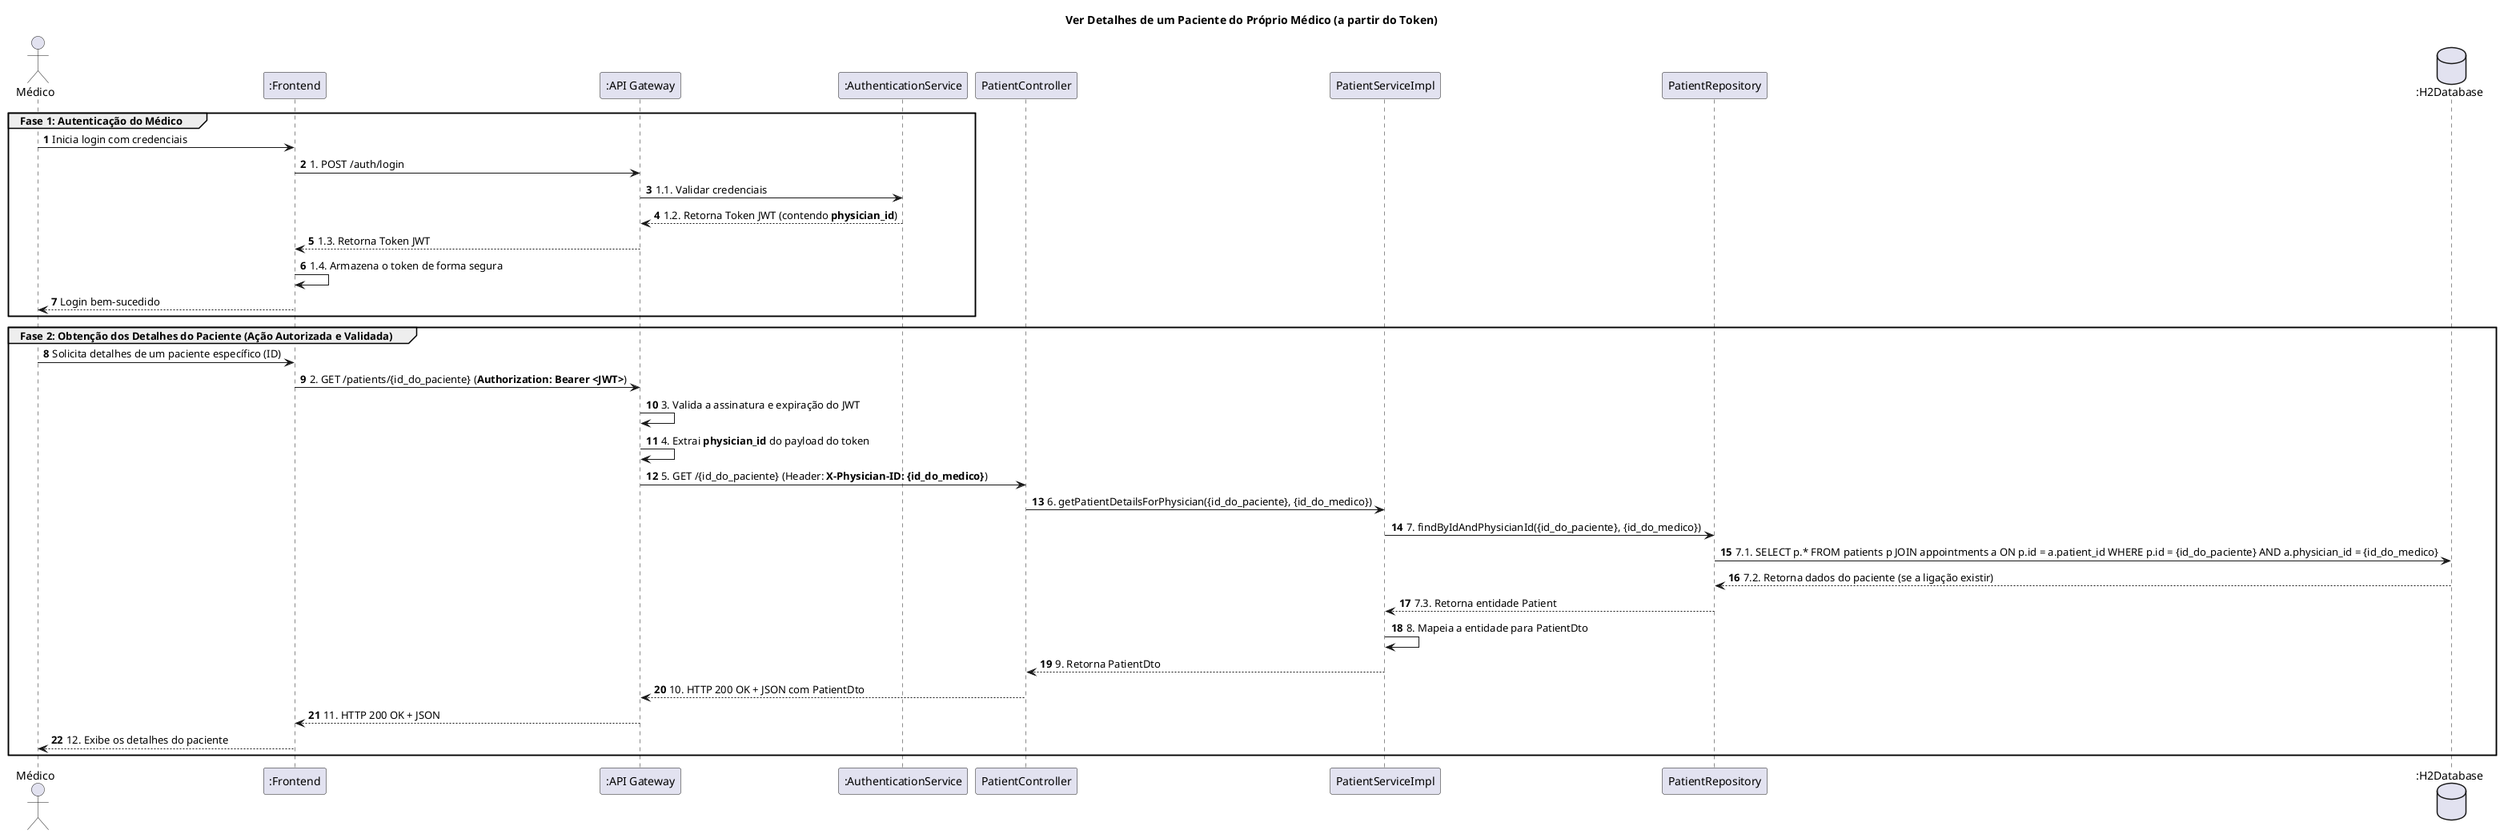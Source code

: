 @startuml
title Ver Detalhes de um Paciente do Próprio Médico (a partir do Token)

actor "Médico" as User
participant ":Frontend" as Frontend
participant ":API Gateway" as Gateway
participant ":AuthenticationService" as AuthService
participant PatientController as Controller
participant PatientServiceImpl as Service
participant PatientRepository as Repo
database ":H2Database" as DB

autonumber

group Fase 1: Autenticação do Médico

    User -> Frontend : Inicia login com credenciais
    Frontend -> Gateway : 1. POST /auth/login
    Gateway -> AuthService : 1.1. Validar credenciais
    AuthService --> Gateway : 1.2. Retorna Token JWT (contendo **physician_id**)
    Gateway --> Frontend : 1.3. Retorna Token JWT
    Frontend -> Frontend : 1.4. Armazena o token de forma segura
    Frontend --> User : Login bem-sucedido

end

group Fase 2: Obtenção dos Detalhes do Paciente (Ação Autorizada e Validada)

    User -> Frontend : Solicita detalhes de um paciente específico (ID)

    Frontend -> Gateway : 2. GET /patients/{id_do_paciente} (**Authorization: Bearer <JWT>**)

    Gateway -> Gateway : 3. Valida a assinatura e expiração do JWT

    Gateway -> Gateway : 4. Extrai **physician_id** do payload do token

    Gateway -> Controller : 5. GET /{id_do_paciente} (Header: **X-Physician-ID: {id_do_medico}**)

    Controller -> Service : 6. getPatientDetailsForPhysician({id_do_paciente}, {id_do_medico})
    Service -> Repo : 7. findByIdAndPhysicianId({id_do_paciente}, {id_do_medico})

    ' A consulta SQL valida a autorização, garantindo que o médico está ligado ao paciente.
    Repo -> DB : 7.1. SELECT p.* FROM patients p JOIN appointments a ON p.id = a.patient_id WHERE p.id = {id_do_paciente} AND a.physician_id = {id_do_medico}

    DB --> Repo : 7.2. Retorna dados do paciente (se a ligação existir)
    Repo --> Service : 7.3. Retorna entidade Patient
    Service -> Service : 8. Mapeia a entidade para PatientDto
    Service --> Controller : 9. Retorna PatientDto

    Controller --> Gateway : 10. HTTP 200 OK + JSON com PatientDto

    Gateway --> Frontend : 11. HTTP 200 OK + JSON

    Frontend --> User : 12. Exibe os detalhes do paciente

end
@enduml